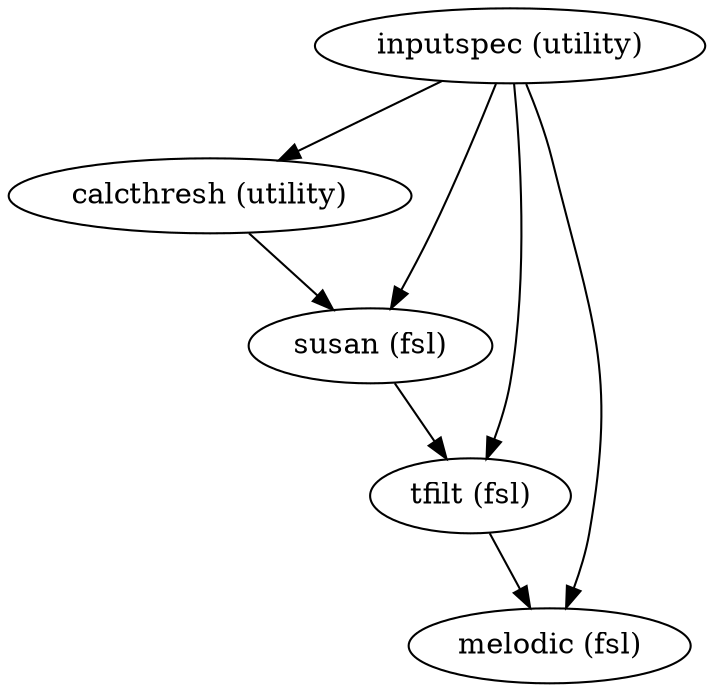 strict digraph  {
"inputspec (utility)";
"calcthresh (utility)";
"susan (fsl)";
"tfilt (fsl)";
"melodic (fsl)";
"inputspec (utility)" -> "calcthresh (utility)";
"inputspec (utility)" -> "susan (fsl)";
"inputspec (utility)" -> "tfilt (fsl)";
"inputspec (utility)" -> "melodic (fsl)";
"calcthresh (utility)" -> "susan (fsl)";
"susan (fsl)" -> "tfilt (fsl)";
"tfilt (fsl)" -> "melodic (fsl)";
}
